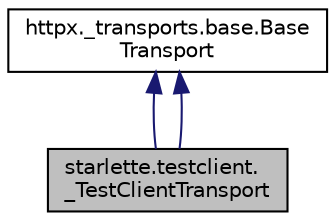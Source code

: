 digraph "starlette.testclient._TestClientTransport"
{
 // LATEX_PDF_SIZE
  edge [fontname="Helvetica",fontsize="10",labelfontname="Helvetica",labelfontsize="10"];
  node [fontname="Helvetica",fontsize="10",shape=record];
  Node1 [label="starlette.testclient.\l_TestClientTransport",height=0.2,width=0.4,color="black", fillcolor="grey75", style="filled", fontcolor="black",tooltip=" "];
  Node2 -> Node1 [dir="back",color="midnightblue",fontsize="10",style="solid",fontname="Helvetica"];
  Node2 [label="httpx._transports.base.Base\lTransport",height=0.2,width=0.4,color="black", fillcolor="white", style="filled",URL="$classhttpx_1_1__transports_1_1base_1_1BaseTransport.html",tooltip=" "];
  Node2 -> Node1 [dir="back",color="midnightblue",fontsize="10",style="solid",fontname="Helvetica"];
}
